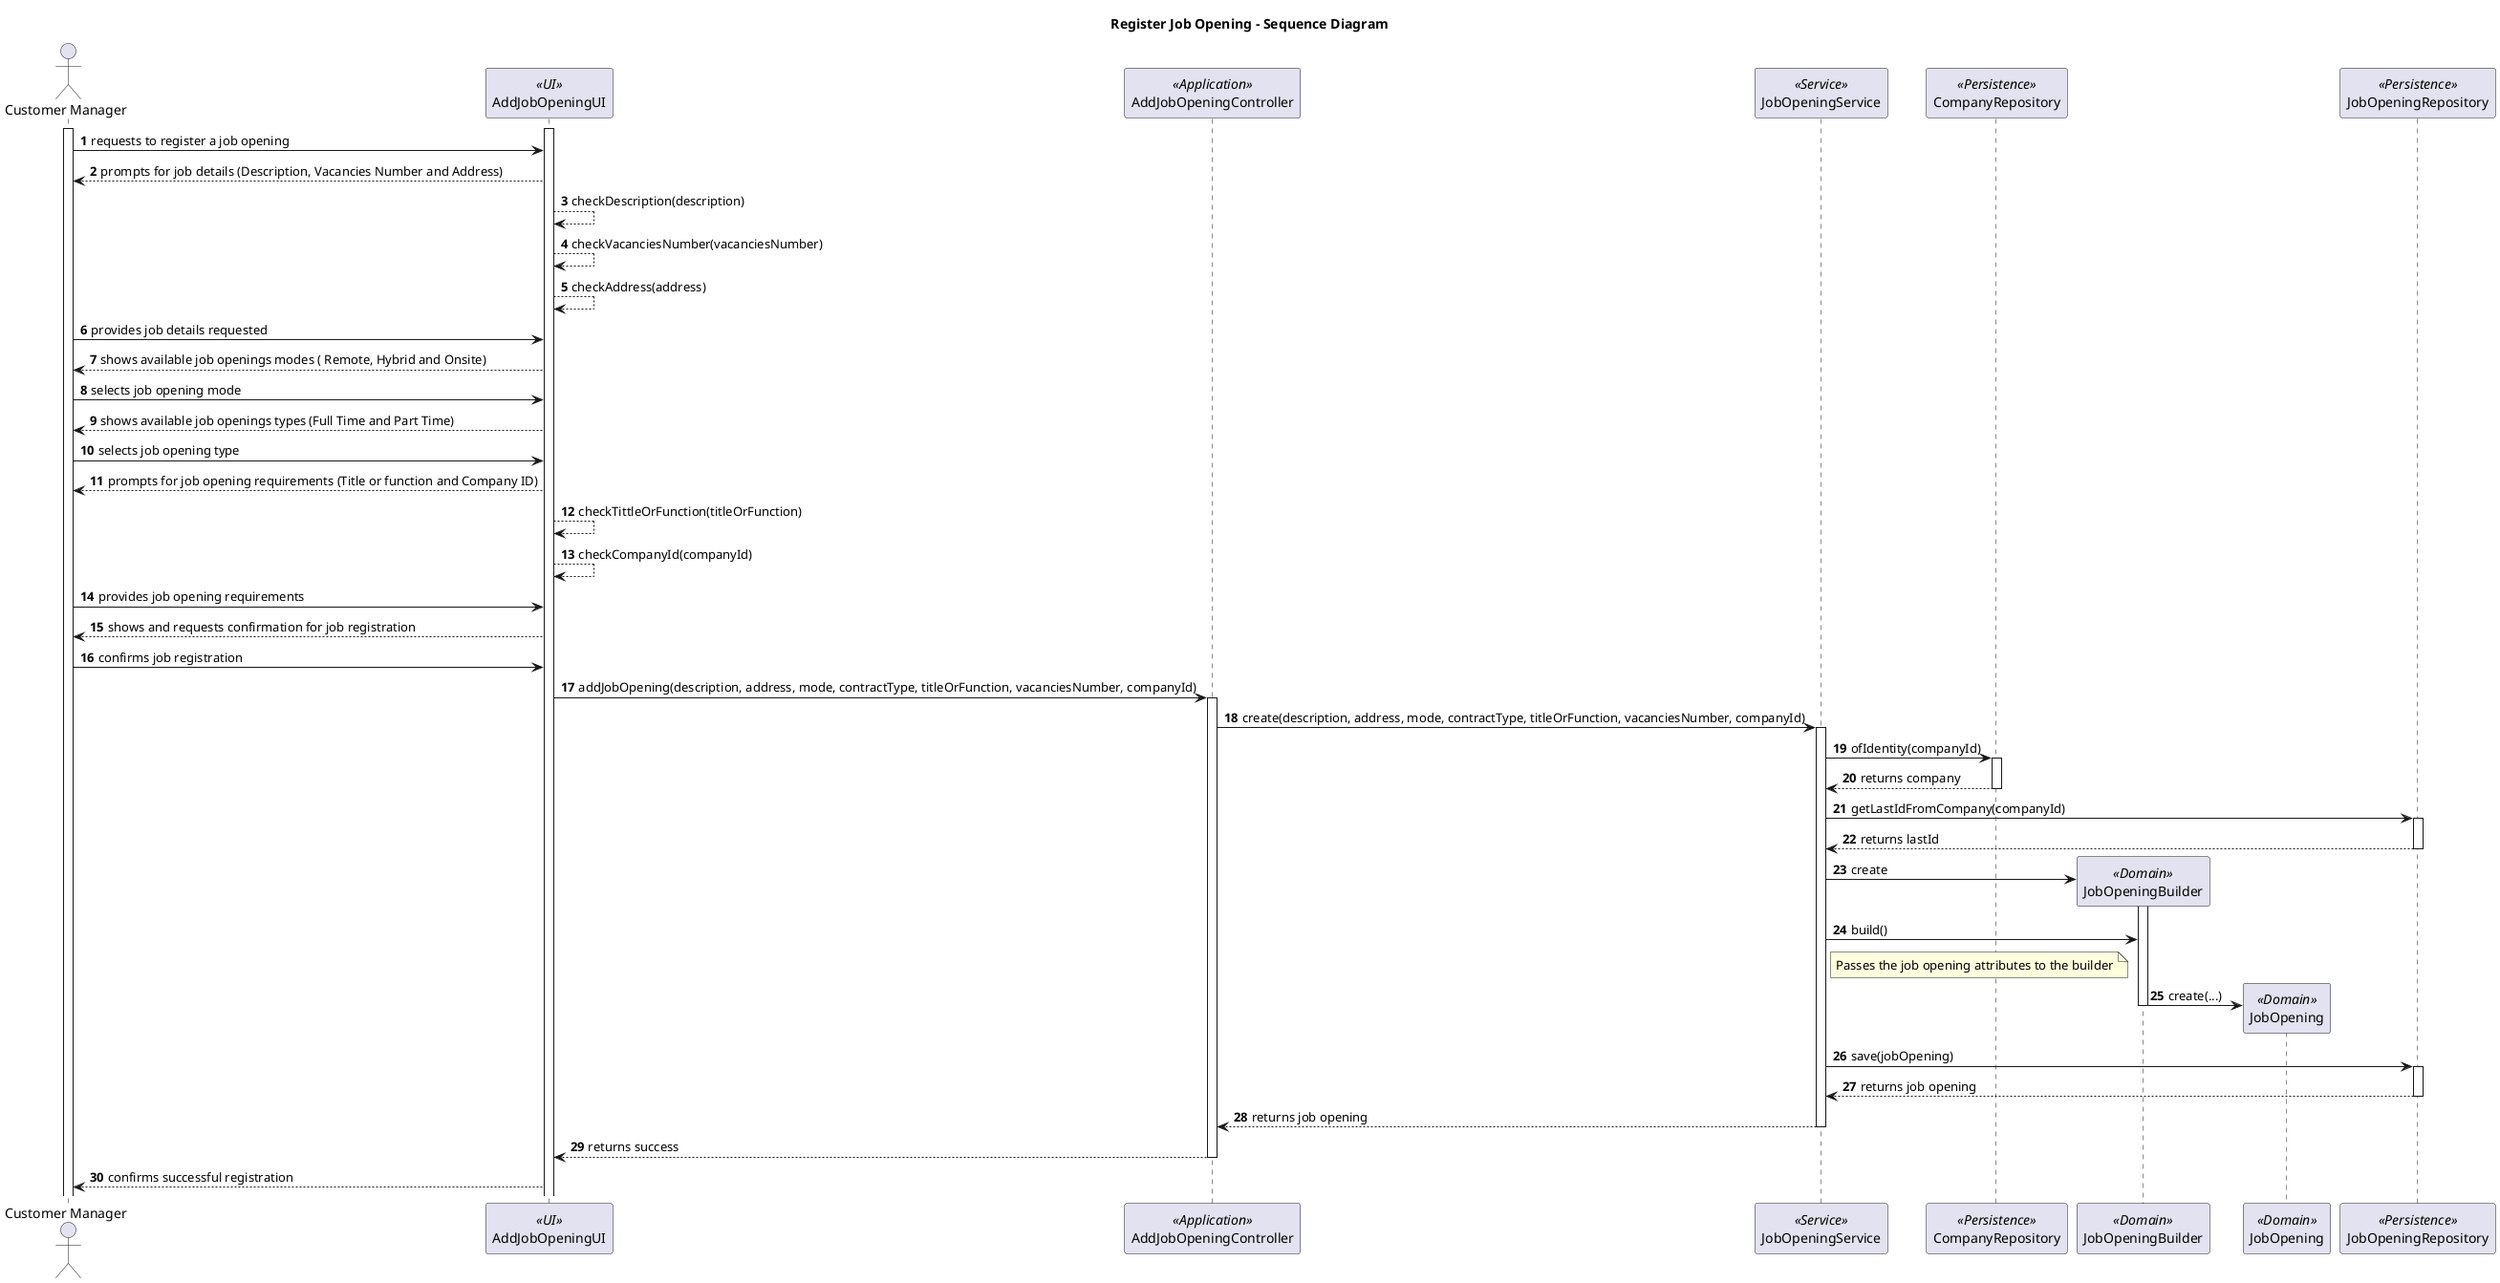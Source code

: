 @startuml

title Register Job Opening - Sequence Diagram

autonumber
actor "Customer Manager" as M
participant AddJobOpeningUI  as UI <<UI>>
participant AddJobOpeningController as Controller <<Application>>
participant JobOpeningService as JS <<Service>>
participant CompanyRepository as CRepo <<Persistence>>
participant JobOpeningBuilder as JB <<Domain>>
participant JobOpening as JO <<Domain>>
participant JobOpeningRepository as JRepo <<Persistence>>

activate M
activate UI

M -> UI : requests to register a job opening

UI --> M : prompts for job details (Description, Vacancies Number and Address)

UI --> UI : checkDescription(description)

UI --> UI : checkVacanciesNumber(vacanciesNumber)

UI --> UI : checkAddress(address)

M -> UI : provides job details requested

UI --> M : shows available job openings modes ( Remote, Hybrid and Onsite)

M -> UI : selects job opening mode

UI --> M : shows available job openings types (Full Time and Part Time)

M -> UI : selects job opening type

UI --> M :  prompts for job opening requirements (Title or function and Company ID)

UI --> UI: checkTittleOrFunction(titleOrFunction)

UI --> UI: checkCompanyId(companyId)

M -> UI : provides job opening requirements

UI --> M : shows and requests confirmation for job registration

M -> UI : confirms job registration

UI -> Controller: addJobOpening(description, address, mode, contractType, titleOrFunction, vacanciesNumber, companyId)

activate Controller

Controller -> JS : create(description, address, mode, contractType, titleOrFunction, vacanciesNumber, companyId)

activate JS


JS -> CRepo: ofIdentity(companyId)

activate CRepo

CRepo --> JS: returns company

deactivate CRepo

JS -> JRepo: getLastIdFromCompany(companyId)

activate JRepo

JRepo --> JS: returns lastId

deactivate JRepo

JS -> JB**: create



'Controller -> JB: withDescription(description)
'Controller -> JB: withAddress(address)
'Controller -> JB: withMode(mode)
'Controller -> JB: withContractType(contractType)
'Controller -> JB: withTitleOrFunction(titleOrFunction)
'Controller -> JB: withVacanciesNumber(vacanciesNumber)
'Controller -> JB: withCompanyId(companyId)


deactivate JRepo

activate JB

JS -> JB: build()

note right of JS
  Passes the job opening attributes to the builder
end note

JB -> JO**: create(...)

deactivate JB





JS -> JRepo: save(jobOpening)


activate JRepo

JRepo --> JS: returns job opening

deactivate JRepo

JS --> Controller: returns job opening

deactivate JS

deactivate JB


deactivate JRepo
Controller --> UI: returns success
deactivate Controller

UI --> M: confirms successful registration

@enduml